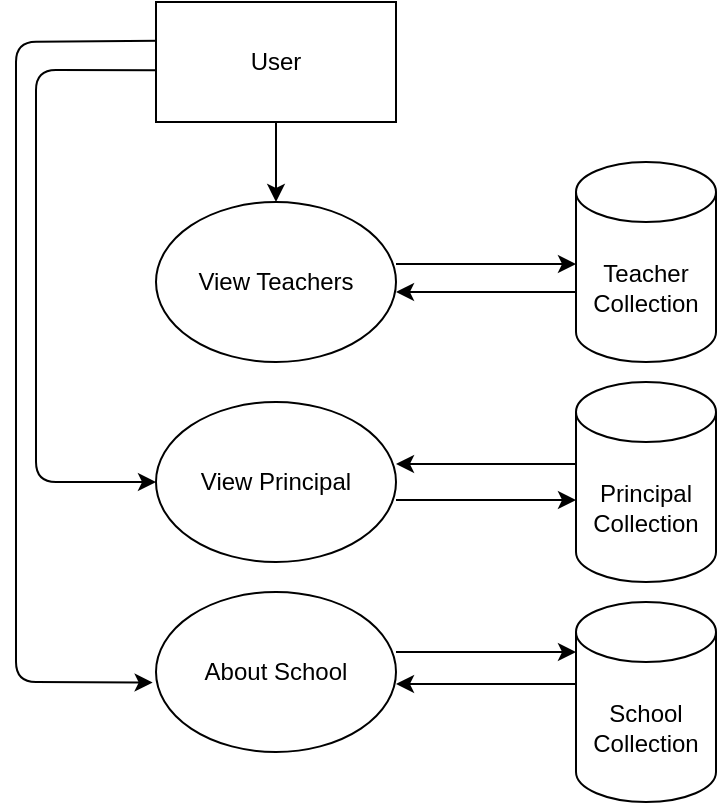 <mxfile>
    <diagram id="_wgTXCCWW30Mr1kDmFAN" name="Page-1">
        <mxGraphModel dx="612" dy="611" grid="1" gridSize="10" guides="1" tooltips="1" connect="1" arrows="1" fold="1" page="1" pageScale="1" pageWidth="850" pageHeight="1100" math="0" shadow="0">
            <root>
                <mxCell id="0"/>
                <mxCell id="1" parent="0"/>
                <mxCell id="44" style="edgeStyle=none;html=1;entryX=0.5;entryY=0;entryDx=0;entryDy=0;" parent="1" source="42" target="43" edge="1">
                    <mxGeometry relative="1" as="geometry"/>
                </mxCell>
                <mxCell id="46" style="edgeStyle=none;html=1;entryX=0;entryY=0.5;entryDx=0;entryDy=0;exitX=0.005;exitY=0.569;exitDx=0;exitDy=0;exitPerimeter=0;" parent="1" source="42" target="45" edge="1">
                    <mxGeometry relative="1" as="geometry">
                        <Array as="points">
                            <mxPoint x="340" y="434"/>
                            <mxPoint x="340" y="640"/>
                        </Array>
                    </mxGeometry>
                </mxCell>
                <mxCell id="55" style="edgeStyle=none;html=1;entryX=-0.014;entryY=0.566;entryDx=0;entryDy=0;entryPerimeter=0;exitX=0.011;exitY=0.323;exitDx=0;exitDy=0;exitPerimeter=0;" parent="1" source="42" target="53" edge="1">
                    <mxGeometry relative="1" as="geometry">
                        <Array as="points">
                            <mxPoint x="330" y="420"/>
                            <mxPoint x="330" y="740"/>
                        </Array>
                    </mxGeometry>
                </mxCell>
                <mxCell id="42" value="User" style="rounded=0;whiteSpace=wrap;html=1;" parent="1" vertex="1">
                    <mxGeometry x="400" y="400" width="120" height="60" as="geometry"/>
                </mxCell>
                <mxCell id="48" style="edgeStyle=none;html=1;" parent="1" edge="1">
                    <mxGeometry relative="1" as="geometry">
                        <mxPoint x="520" y="531" as="sourcePoint"/>
                        <mxPoint x="610" y="531" as="targetPoint"/>
                    </mxGeometry>
                </mxCell>
                <mxCell id="43" value="View Teachers" style="ellipse;whiteSpace=wrap;html=1;" parent="1" vertex="1">
                    <mxGeometry x="400" y="500" width="120" height="80" as="geometry"/>
                </mxCell>
                <mxCell id="52" style="edgeStyle=none;html=1;" parent="1" edge="1">
                    <mxGeometry relative="1" as="geometry">
                        <mxPoint x="520" y="649" as="sourcePoint"/>
                        <mxPoint x="610" y="649" as="targetPoint"/>
                    </mxGeometry>
                </mxCell>
                <mxCell id="45" value="View Principal" style="ellipse;whiteSpace=wrap;html=1;" parent="1" vertex="1">
                    <mxGeometry x="400" y="600" width="120" height="80" as="geometry"/>
                </mxCell>
                <mxCell id="49" style="edgeStyle=none;html=1;" parent="1" edge="1">
                    <mxGeometry relative="1" as="geometry">
                        <mxPoint x="610" y="545" as="sourcePoint"/>
                        <mxPoint x="520" y="545" as="targetPoint"/>
                    </mxGeometry>
                </mxCell>
                <mxCell id="51" style="edgeStyle=none;html=1;entryX=1;entryY=0.5;entryDx=0;entryDy=0;" parent="1" edge="1">
                    <mxGeometry relative="1" as="geometry">
                        <mxPoint x="610" y="631" as="sourcePoint"/>
                        <mxPoint x="520" y="631" as="targetPoint"/>
                    </mxGeometry>
                </mxCell>
                <mxCell id="57" style="edgeStyle=none;html=1;" parent="1" edge="1">
                    <mxGeometry relative="1" as="geometry">
                        <mxPoint x="520" y="725" as="sourcePoint"/>
                        <mxPoint x="610" y="725" as="targetPoint"/>
                    </mxGeometry>
                </mxCell>
                <mxCell id="53" value="About School" style="ellipse;whiteSpace=wrap;html=1;" parent="1" vertex="1">
                    <mxGeometry x="400" y="695" width="120" height="80" as="geometry"/>
                </mxCell>
                <mxCell id="58" style="edgeStyle=none;html=1;entryX=1;entryY=0.5;entryDx=0;entryDy=0;" parent="1" edge="1">
                    <mxGeometry relative="1" as="geometry">
                        <mxPoint x="610" y="741" as="sourcePoint"/>
                        <mxPoint x="520" y="741" as="targetPoint"/>
                    </mxGeometry>
                </mxCell>
                <mxCell id="59" value="Teacher Collection" style="shape=cylinder3;whiteSpace=wrap;html=1;boundedLbl=1;backgroundOutline=1;size=15;" vertex="1" parent="1">
                    <mxGeometry x="610" y="480" width="70" height="100" as="geometry"/>
                </mxCell>
                <mxCell id="60" value="Principal Collection" style="shape=cylinder3;whiteSpace=wrap;html=1;boundedLbl=1;backgroundOutline=1;size=15;" vertex="1" parent="1">
                    <mxGeometry x="610" y="590" width="70" height="100" as="geometry"/>
                </mxCell>
                <mxCell id="61" value="School Collection" style="shape=cylinder3;whiteSpace=wrap;html=1;boundedLbl=1;backgroundOutline=1;size=15;" vertex="1" parent="1">
                    <mxGeometry x="610" y="700" width="70" height="100" as="geometry"/>
                </mxCell>
            </root>
        </mxGraphModel>
    </diagram>
</mxfile>